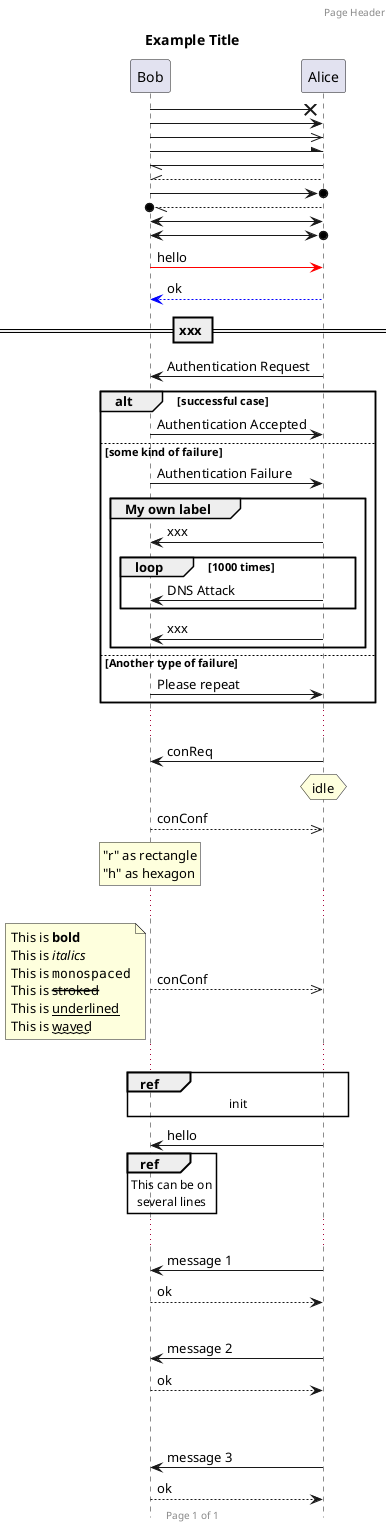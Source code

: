 @startuml
header Page Header
footer Page %page% of %lastpage%

title Example Title
hide footbox


Bob ->x Alice
Bob -> Alice
Bob ->> Alice
Bob -\ Alice
Bob \\- Alice
Bob //-- Alice
Bob ->o Alice
Bob o\\-- Alice
Bob <-> Alice
Bob <->o Alice

Bob -[#red]> Alice : hello
Alice -[#0000FF]->Bob : ok

== xxx ==

Alice -> Bob: Authentication Request
alt successful case
Bob -> Alice: Authentication Accepted

else some kind of failure
Bob -> Alice: Authentication Failure

group My own label
Alice -> Bob : xxx
loop 1000 times
Alice -> Bob: DNS Attack
end
Alice -> Bob : xxx
end

else Another type of failure
Bob -> Alice: Please repeat
end

...


Alice -> Bob : conReq
hnote over Alice : idle
Alice <<-- Bob : conConf
rnote over Bob
"r" as rectangle
"h" as hexagon
end rnote

...

Alice <<-- Bob : conConf
note left
This is **bold**
This is //italics//
This is ""monospaced""
This is --stroked--
This is __underlined__
This is ~~waved~~
end note
...

ref over Alice, Bob : init
Alice -> Bob : hello
ref over Bob
This can be on
several lines
end ref
...

Alice -> Bob: message 1
Bob --> Alice: ok
|||
Alice -> Bob: message 2
Bob --> Alice: ok
||45||
Alice -> Bob: message 3
Bob --> Alice: ok
@enduml




@startuml
header Page Header
footer Page %page% of %lastpage%
title Example Title
hide footbox

Alice -> Bob : message 1
Alice -> Bob : message 2


newpage A title for the \n last page
hide footbox
Alice -> Bob : message 5
Alice -> Bob : message 6

newpage
hide footbox
autonumber "<b>[000]"
Bob -> Alice : Authentication Request
Bob <- Alice : Authentication Response
autonumber 15 "<b>(<u>##</u>)"
Bob -> Alice : Another authentication Request
Bob <- Alice : Another authentication Response
autonumber 40 10 "<font color=red><b>Message 0 "
Bob -> Alice : Yet another authentication Request
Bob <- Alice : Yet another authentication Response
autonumber
@enduml

@startuml
actor Foo1
boundary Foo2
control Foo3
entity Foo4
database Foo5
collections Foo6
Foo1 -> Foo2 : To
Foo1 -> Foo3 : To
Foo1 -> Foo4 : To
Foo1 -> Foo5 : To
Foo1 -> Foo6 : To
@enduml

@startuml
[-> A: DoWork
activate A
A -> A: Internal call
activate A
A ->] : << createRequest >>
A<--] : RequestCreated
deactivate A
[<- A: Done
deactivate A
@enduml

@startuml
participant "Famous Bob" as Bob << Generated >>
participant Alice << (C,#ADD1B2) Testable >>
Bob->Alice: First message
@enduml